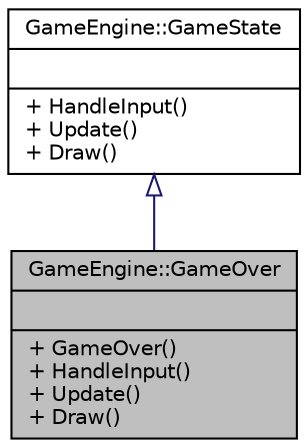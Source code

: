 digraph "GameEngine::GameOver"
{
  edge [fontname="Helvetica",fontsize="10",labelfontname="Helvetica",labelfontsize="10"];
  node [fontname="Helvetica",fontsize="10",shape=record];
  Node0 [label="{GameEngine::GameOver\n||+ GameOver()\l+ HandleInput()\l+ Update()\l+ Draw()\l}",height=0.2,width=0.4,color="black", fillcolor="grey75", style="filled", fontcolor="black"];
  Node1 -> Node0 [dir="back",color="midnightblue",fontsize="10",style="solid",arrowtail="onormal",fontname="Helvetica"];
  Node1 [label="{GameEngine::GameState\n||+ HandleInput()\l+ Update()\l+ Draw()\l}",height=0.2,width=0.4,color="black", fillcolor="white", style="filled",URL="$class_game_engine_1_1_game_state.html"];
}
